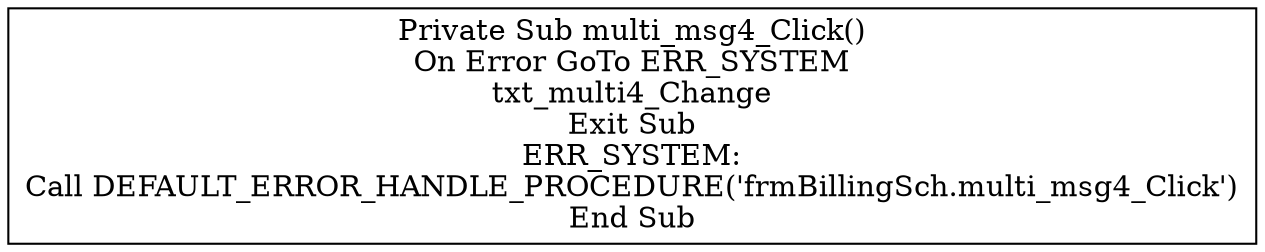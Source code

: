 digraph G{
Node_1 [ label ="Private Sub multi_msg4_Click()\nOn Error GoTo ERR_SYSTEM\ntxt_multi4_Change\nExit Sub\nERR_SYSTEM:\nCall DEFAULT_ERROR_HANDLE_PROCEDURE('frmBillingSch.multi_msg4_Click')\nEnd Sub",shape="box"];
}
